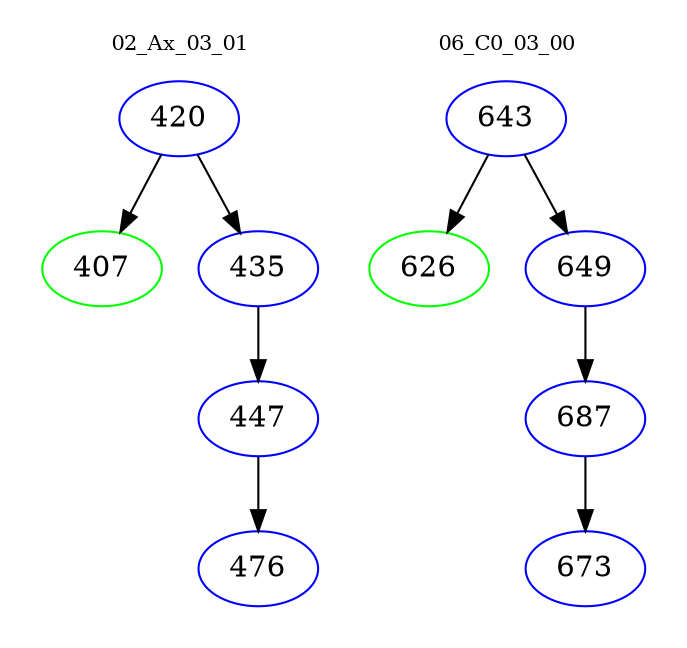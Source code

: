 digraph{
subgraph cluster_0 {
color = white
label = "02_Ax_03_01";
fontsize=10;
T0_420 [label="420", color="blue"]
T0_420 -> T0_407 [color="black"]
T0_407 [label="407", color="green"]
T0_420 -> T0_435 [color="black"]
T0_435 [label="435", color="blue"]
T0_435 -> T0_447 [color="black"]
T0_447 [label="447", color="blue"]
T0_447 -> T0_476 [color="black"]
T0_476 [label="476", color="blue"]
}
subgraph cluster_1 {
color = white
label = "06_C0_03_00";
fontsize=10;
T1_643 [label="643", color="blue"]
T1_643 -> T1_626 [color="black"]
T1_626 [label="626", color="green"]
T1_643 -> T1_649 [color="black"]
T1_649 [label="649", color="blue"]
T1_649 -> T1_687 [color="black"]
T1_687 [label="687", color="blue"]
T1_687 -> T1_673 [color="black"]
T1_673 [label="673", color="blue"]
}
}
